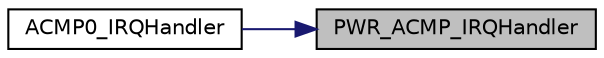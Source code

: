 digraph "PWR_ACMP_IRQHandler"
{
 // LATEX_PDF_SIZE
  edge [fontname="Helvetica",fontsize="10",labelfontname="Helvetica",labelfontsize="10"];
  node [fontname="Helvetica",fontsize="10",shape=record];
  rankdir="RL";
  Node1 [label="PWR_ACMP_IRQHandler",height=0.2,width=0.4,color="black", fillcolor="grey75", style="filled", fontcolor="black",tooltip="ACMP interrupt handler."];
  Node1 -> Node2 [dir="back",color="midnightblue",fontsize="10",style="solid",fontname="Helvetica"];
  Node2 [label="ACMP0_IRQHandler",height=0.2,width=0.4,color="black", fillcolor="white", style="filled",URL="$touchslider_8c.html#abd4f5e806b0ea1a2889632e254f8889a",tooltip="ACMP interrupt handler."];
}
